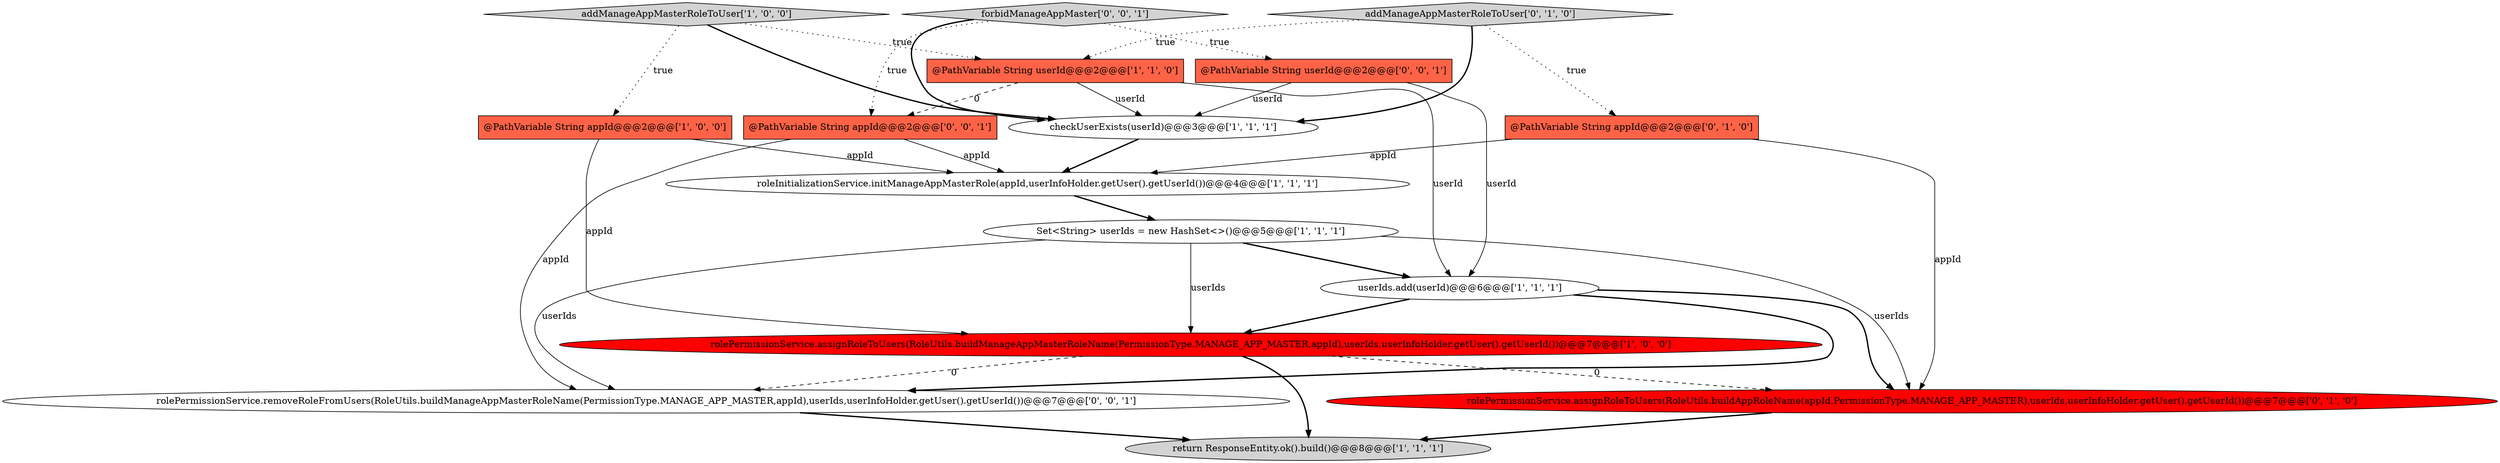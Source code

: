 digraph {
2 [style = filled, label = "addManageAppMasterRoleToUser['1', '0', '0']", fillcolor = lightgray, shape = diamond image = "AAA0AAABBB1BBB"];
10 [style = filled, label = "addManageAppMasterRoleToUser['0', '1', '0']", fillcolor = lightgray, shape = diamond image = "AAA0AAABBB2BBB"];
11 [style = filled, label = "rolePermissionService.assignRoleToUsers(RoleUtils.buildAppRoleName(appId,PermissionType.MANAGE_APP_MASTER),userIds,userInfoHolder.getUser().getUserId())@@@7@@@['0', '1', '0']", fillcolor = red, shape = ellipse image = "AAA1AAABBB2BBB"];
12 [style = filled, label = "rolePermissionService.removeRoleFromUsers(RoleUtils.buildManageAppMasterRoleName(PermissionType.MANAGE_APP_MASTER,appId),userIds,userInfoHolder.getUser().getUserId())@@@7@@@['0', '0', '1']", fillcolor = white, shape = ellipse image = "AAA0AAABBB3BBB"];
14 [style = filled, label = "@PathVariable String userId@@@2@@@['0', '0', '1']", fillcolor = tomato, shape = box image = "AAA0AAABBB3BBB"];
4 [style = filled, label = "@PathVariable String appId@@@2@@@['1', '0', '0']", fillcolor = tomato, shape = box image = "AAA0AAABBB1BBB"];
7 [style = filled, label = "userIds.add(userId)@@@6@@@['1', '1', '1']", fillcolor = white, shape = ellipse image = "AAA0AAABBB1BBB"];
15 [style = filled, label = "@PathVariable String appId@@@2@@@['0', '0', '1']", fillcolor = tomato, shape = box image = "AAA0AAABBB3BBB"];
5 [style = filled, label = "return ResponseEntity.ok().build()@@@8@@@['1', '1', '1']", fillcolor = lightgray, shape = ellipse image = "AAA0AAABBB1BBB"];
1 [style = filled, label = "checkUserExists(userId)@@@3@@@['1', '1', '1']", fillcolor = white, shape = ellipse image = "AAA0AAABBB1BBB"];
0 [style = filled, label = "roleInitializationService.initManageAppMasterRole(appId,userInfoHolder.getUser().getUserId())@@@4@@@['1', '1', '1']", fillcolor = white, shape = ellipse image = "AAA0AAABBB1BBB"];
13 [style = filled, label = "forbidManageAppMaster['0', '0', '1']", fillcolor = lightgray, shape = diamond image = "AAA0AAABBB3BBB"];
8 [style = filled, label = "rolePermissionService.assignRoleToUsers(RoleUtils.buildManageAppMasterRoleName(PermissionType.MANAGE_APP_MASTER,appId),userIds,userInfoHolder.getUser().getUserId())@@@7@@@['1', '0', '0']", fillcolor = red, shape = ellipse image = "AAA1AAABBB1BBB"];
6 [style = filled, label = "@PathVariable String userId@@@2@@@['1', '1', '0']", fillcolor = tomato, shape = box image = "AAA0AAABBB1BBB"];
9 [style = filled, label = "@PathVariable String appId@@@2@@@['0', '1', '0']", fillcolor = tomato, shape = box image = "AAA0AAABBB2BBB"];
3 [style = filled, label = "Set<String> userIds = new HashSet<>()@@@5@@@['1', '1', '1']", fillcolor = white, shape = ellipse image = "AAA0AAABBB1BBB"];
0->3 [style = bold, label=""];
10->6 [style = dotted, label="true"];
7->11 [style = bold, label=""];
14->7 [style = solid, label="userId"];
12->5 [style = bold, label=""];
7->12 [style = bold, label=""];
2->1 [style = bold, label=""];
6->7 [style = solid, label="userId"];
15->12 [style = solid, label="appId"];
8->12 [style = dashed, label="0"];
1->0 [style = bold, label=""];
9->11 [style = solid, label="appId"];
7->8 [style = bold, label=""];
10->9 [style = dotted, label="true"];
13->1 [style = bold, label=""];
14->1 [style = solid, label="userId"];
15->0 [style = solid, label="appId"];
6->1 [style = solid, label="userId"];
9->0 [style = solid, label="appId"];
3->12 [style = solid, label="userIds"];
11->5 [style = bold, label=""];
4->0 [style = solid, label="appId"];
8->5 [style = bold, label=""];
3->7 [style = bold, label=""];
6->15 [style = dashed, label="0"];
2->6 [style = dotted, label="true"];
2->4 [style = dotted, label="true"];
13->15 [style = dotted, label="true"];
3->8 [style = solid, label="userIds"];
8->11 [style = dashed, label="0"];
10->1 [style = bold, label=""];
13->14 [style = dotted, label="true"];
4->8 [style = solid, label="appId"];
3->11 [style = solid, label="userIds"];
}
